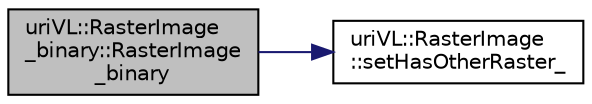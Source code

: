 digraph "uriVL::RasterImage_binary::RasterImage_binary"
{
  edge [fontname="Helvetica",fontsize="10",labelfontname="Helvetica",labelfontsize="10"];
  node [fontname="Helvetica",fontsize="10",shape=record];
  rankdir="LR";
  Node1 [label="uriVL::RasterImage\l_binary::RasterImage\l_binary",height=0.2,width=0.4,color="black", fillcolor="grey75", style="filled", fontcolor="black"];
  Node1 -> Node2 [color="midnightblue",fontsize="10",style="solid",fontname="Helvetica"];
  Node2 [label="uriVL::RasterImage\l::setHasOtherRaster_",height=0.2,width=0.4,color="black", fillcolor="white", style="filled",URL="$classuriVL_1_1RasterImage.html#ae95cfdcea4f84f2ba5d664ef4c28e87d",tooltip="Called by a derived class to indicate whether one of its instances has another (other than float) ras..."];
}
